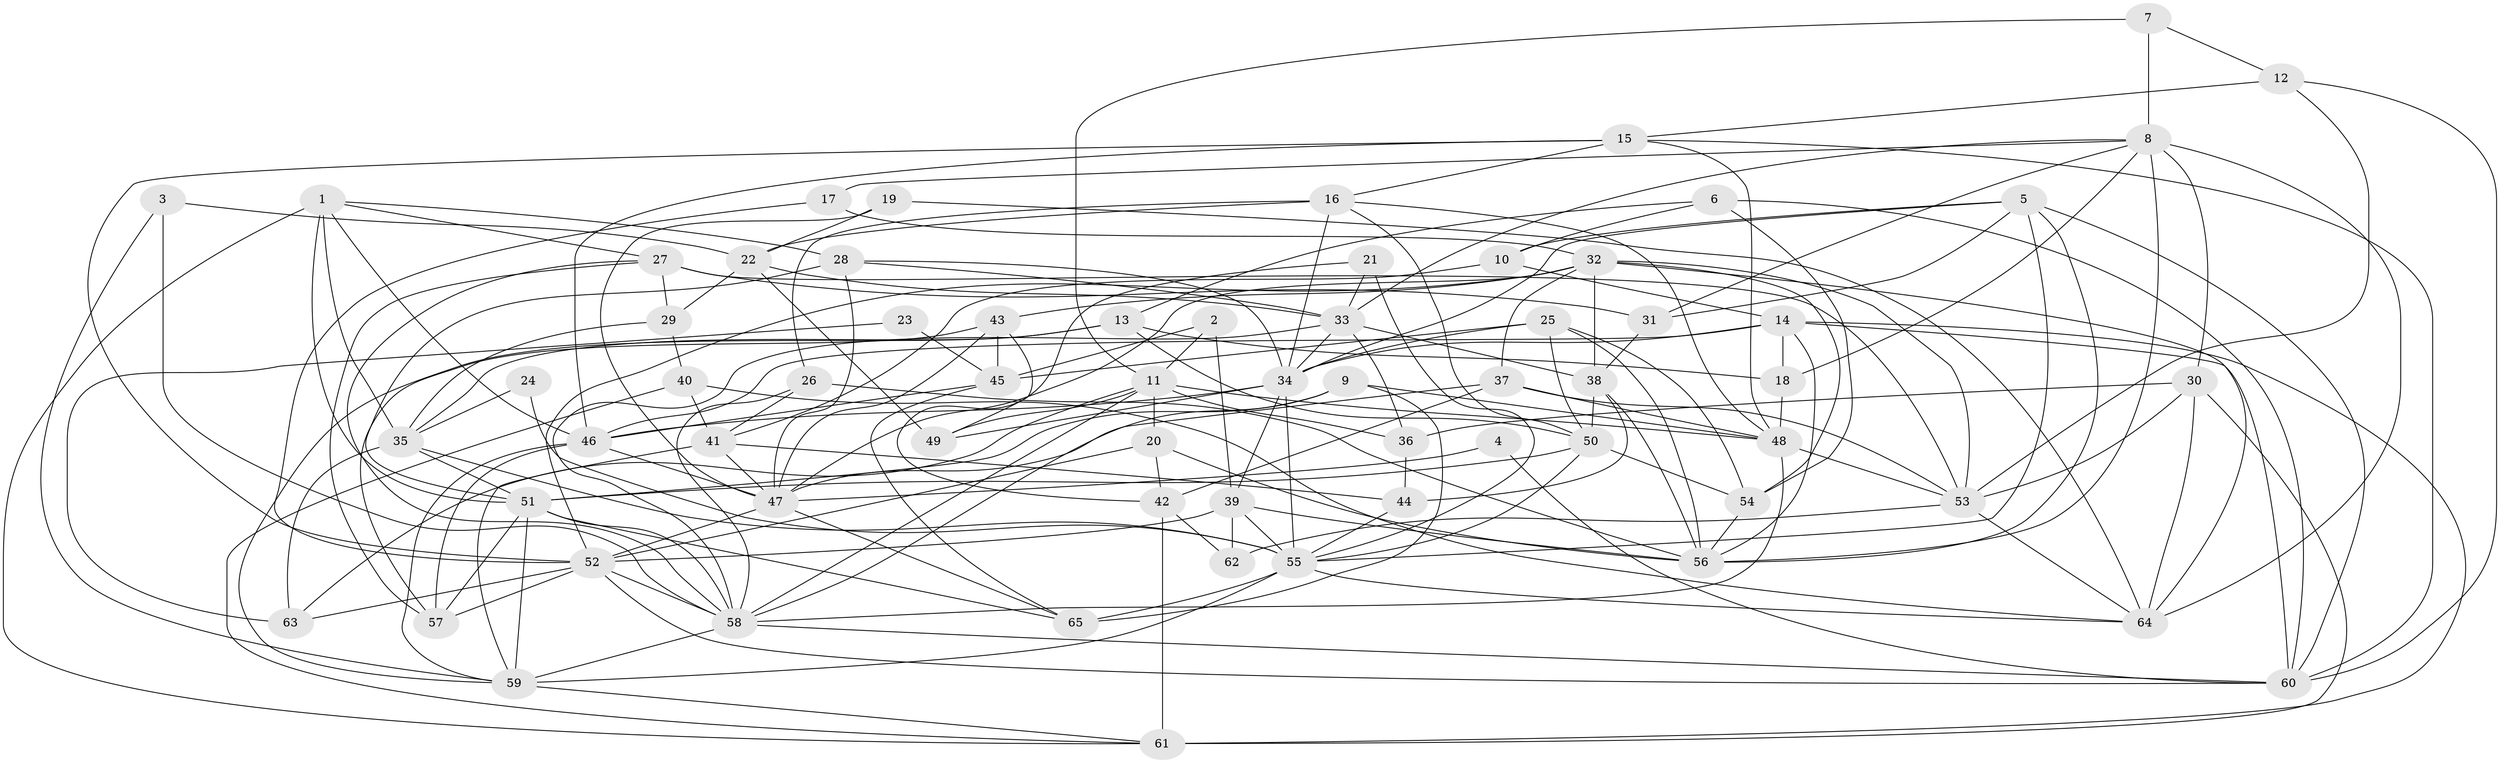 // original degree distribution, {2: 0.11627906976744186, 4: 0.3178294573643411, 5: 0.14728682170542637, 3: 0.2713178294573643, 7: 0.046511627906976744, 6: 0.09302325581395349, 8: 0.007751937984496124}
// Generated by graph-tools (version 1.1) at 2025/50/03/09/25 03:50:14]
// undirected, 65 vertices, 185 edges
graph export_dot {
graph [start="1"]
  node [color=gray90,style=filled];
  1;
  2;
  3;
  4;
  5;
  6;
  7;
  8;
  9;
  10;
  11;
  12;
  13;
  14;
  15;
  16;
  17;
  18;
  19;
  20;
  21;
  22;
  23;
  24;
  25;
  26;
  27;
  28;
  29;
  30;
  31;
  32;
  33;
  34;
  35;
  36;
  37;
  38;
  39;
  40;
  41;
  42;
  43;
  44;
  45;
  46;
  47;
  48;
  49;
  50;
  51;
  52;
  53;
  54;
  55;
  56;
  57;
  58;
  59;
  60;
  61;
  62;
  63;
  64;
  65;
  1 -- 27 [weight=1.0];
  1 -- 28 [weight=1.0];
  1 -- 35 [weight=1.0];
  1 -- 46 [weight=1.0];
  1 -- 51 [weight=1.0];
  1 -- 61 [weight=1.0];
  2 -- 11 [weight=1.0];
  2 -- 39 [weight=1.0];
  2 -- 45 [weight=1.0];
  3 -- 22 [weight=1.0];
  3 -- 58 [weight=1.0];
  3 -- 59 [weight=1.0];
  4 -- 47 [weight=1.0];
  4 -- 60 [weight=1.0];
  5 -- 10 [weight=1.0];
  5 -- 31 [weight=1.0];
  5 -- 34 [weight=1.0];
  5 -- 55 [weight=1.0];
  5 -- 56 [weight=1.0];
  5 -- 60 [weight=1.0];
  6 -- 10 [weight=1.0];
  6 -- 13 [weight=1.0];
  6 -- 54 [weight=1.0];
  6 -- 60 [weight=1.0];
  7 -- 8 [weight=1.0];
  7 -- 11 [weight=1.0];
  7 -- 12 [weight=1.0];
  8 -- 17 [weight=1.0];
  8 -- 18 [weight=1.0];
  8 -- 30 [weight=1.0];
  8 -- 31 [weight=1.0];
  8 -- 33 [weight=1.0];
  8 -- 56 [weight=1.0];
  8 -- 64 [weight=1.0];
  9 -- 48 [weight=1.0];
  9 -- 51 [weight=1.0];
  9 -- 58 [weight=1.0];
  9 -- 65 [weight=1.0];
  10 -- 14 [weight=1.0];
  10 -- 41 [weight=1.0];
  11 -- 20 [weight=1.0];
  11 -- 36 [weight=1.0];
  11 -- 48 [weight=1.0];
  11 -- 49 [weight=1.0];
  11 -- 58 [weight=1.0];
  11 -- 63 [weight=1.0];
  12 -- 15 [weight=1.0];
  12 -- 53 [weight=1.0];
  12 -- 60 [weight=1.0];
  13 -- 18 [weight=1.0];
  13 -- 35 [weight=1.0];
  13 -- 50 [weight=1.0];
  13 -- 59 [weight=1.0];
  14 -- 18 [weight=1.0];
  14 -- 34 [weight=1.0];
  14 -- 46 [weight=1.0];
  14 -- 56 [weight=1.0];
  14 -- 60 [weight=1.0];
  14 -- 61 [weight=1.0];
  15 -- 16 [weight=1.0];
  15 -- 46 [weight=1.0];
  15 -- 48 [weight=1.0];
  15 -- 52 [weight=1.0];
  15 -- 60 [weight=1.0];
  16 -- 22 [weight=1.0];
  16 -- 26 [weight=1.0];
  16 -- 34 [weight=1.0];
  16 -- 48 [weight=1.0];
  16 -- 50 [weight=1.0];
  17 -- 32 [weight=1.0];
  17 -- 52 [weight=1.0];
  18 -- 48 [weight=1.0];
  19 -- 22 [weight=1.0];
  19 -- 47 [weight=1.0];
  19 -- 64 [weight=1.0];
  20 -- 42 [weight=1.0];
  20 -- 52 [weight=1.0];
  20 -- 56 [weight=1.0];
  21 -- 33 [weight=1.0];
  21 -- 42 [weight=1.0];
  21 -- 55 [weight=1.0];
  22 -- 29 [weight=1.0];
  22 -- 33 [weight=1.0];
  22 -- 49 [weight=1.0];
  23 -- 45 [weight=1.0];
  23 -- 63 [weight=1.0];
  24 -- 35 [weight=1.0];
  24 -- 55 [weight=1.0];
  25 -- 34 [weight=1.0];
  25 -- 45 [weight=1.0];
  25 -- 50 [weight=1.0];
  25 -- 54 [weight=1.0];
  25 -- 56 [weight=1.0];
  26 -- 41 [weight=1.0];
  26 -- 56 [weight=1.0];
  26 -- 58 [weight=1.0];
  27 -- 29 [weight=1.0];
  27 -- 31 [weight=1.0];
  27 -- 53 [weight=1.0];
  27 -- 57 [weight=1.0];
  27 -- 58 [weight=1.0];
  28 -- 33 [weight=1.0];
  28 -- 34 [weight=1.0];
  28 -- 47 [weight=1.0];
  28 -- 51 [weight=1.0];
  29 -- 35 [weight=1.0];
  29 -- 40 [weight=1.0];
  30 -- 36 [weight=1.0];
  30 -- 53 [weight=1.0];
  30 -- 61 [weight=2.0];
  30 -- 64 [weight=1.0];
  31 -- 38 [weight=1.0];
  32 -- 37 [weight=1.0];
  32 -- 38 [weight=1.0];
  32 -- 43 [weight=1.0];
  32 -- 47 [weight=1.0];
  32 -- 52 [weight=1.0];
  32 -- 53 [weight=1.0];
  32 -- 54 [weight=2.0];
  32 -- 64 [weight=1.0];
  33 -- 34 [weight=1.0];
  33 -- 36 [weight=1.0];
  33 -- 38 [weight=1.0];
  33 -- 58 [weight=1.0];
  34 -- 39 [weight=1.0];
  34 -- 46 [weight=1.0];
  34 -- 49 [weight=1.0];
  34 -- 55 [weight=2.0];
  35 -- 51 [weight=1.0];
  35 -- 55 [weight=1.0];
  35 -- 63 [weight=1.0];
  36 -- 44 [weight=1.0];
  37 -- 42 [weight=1.0];
  37 -- 47 [weight=1.0];
  37 -- 48 [weight=1.0];
  37 -- 53 [weight=1.0];
  38 -- 44 [weight=1.0];
  38 -- 50 [weight=1.0];
  38 -- 56 [weight=1.0];
  39 -- 52 [weight=1.0];
  39 -- 55 [weight=1.0];
  39 -- 56 [weight=1.0];
  39 -- 62 [weight=1.0];
  40 -- 41 [weight=1.0];
  40 -- 61 [weight=1.0];
  40 -- 64 [weight=1.0];
  41 -- 44 [weight=1.0];
  41 -- 47 [weight=1.0];
  41 -- 59 [weight=1.0];
  42 -- 61 [weight=1.0];
  42 -- 62 [weight=1.0];
  43 -- 45 [weight=1.0];
  43 -- 47 [weight=1.0];
  43 -- 49 [weight=1.0];
  43 -- 57 [weight=1.0];
  44 -- 55 [weight=2.0];
  45 -- 46 [weight=1.0];
  45 -- 65 [weight=1.0];
  46 -- 47 [weight=1.0];
  46 -- 57 [weight=2.0];
  46 -- 59 [weight=1.0];
  47 -- 52 [weight=1.0];
  47 -- 65 [weight=1.0];
  48 -- 53 [weight=1.0];
  48 -- 58 [weight=1.0];
  50 -- 51 [weight=1.0];
  50 -- 54 [weight=1.0];
  50 -- 55 [weight=1.0];
  51 -- 57 [weight=1.0];
  51 -- 58 [weight=1.0];
  51 -- 59 [weight=1.0];
  51 -- 65 [weight=1.0];
  52 -- 57 [weight=1.0];
  52 -- 58 [weight=1.0];
  52 -- 60 [weight=1.0];
  52 -- 63 [weight=1.0];
  53 -- 62 [weight=1.0];
  53 -- 64 [weight=1.0];
  54 -- 56 [weight=1.0];
  55 -- 59 [weight=1.0];
  55 -- 64 [weight=1.0];
  55 -- 65 [weight=1.0];
  58 -- 59 [weight=1.0];
  58 -- 60 [weight=1.0];
  59 -- 61 [weight=1.0];
}
